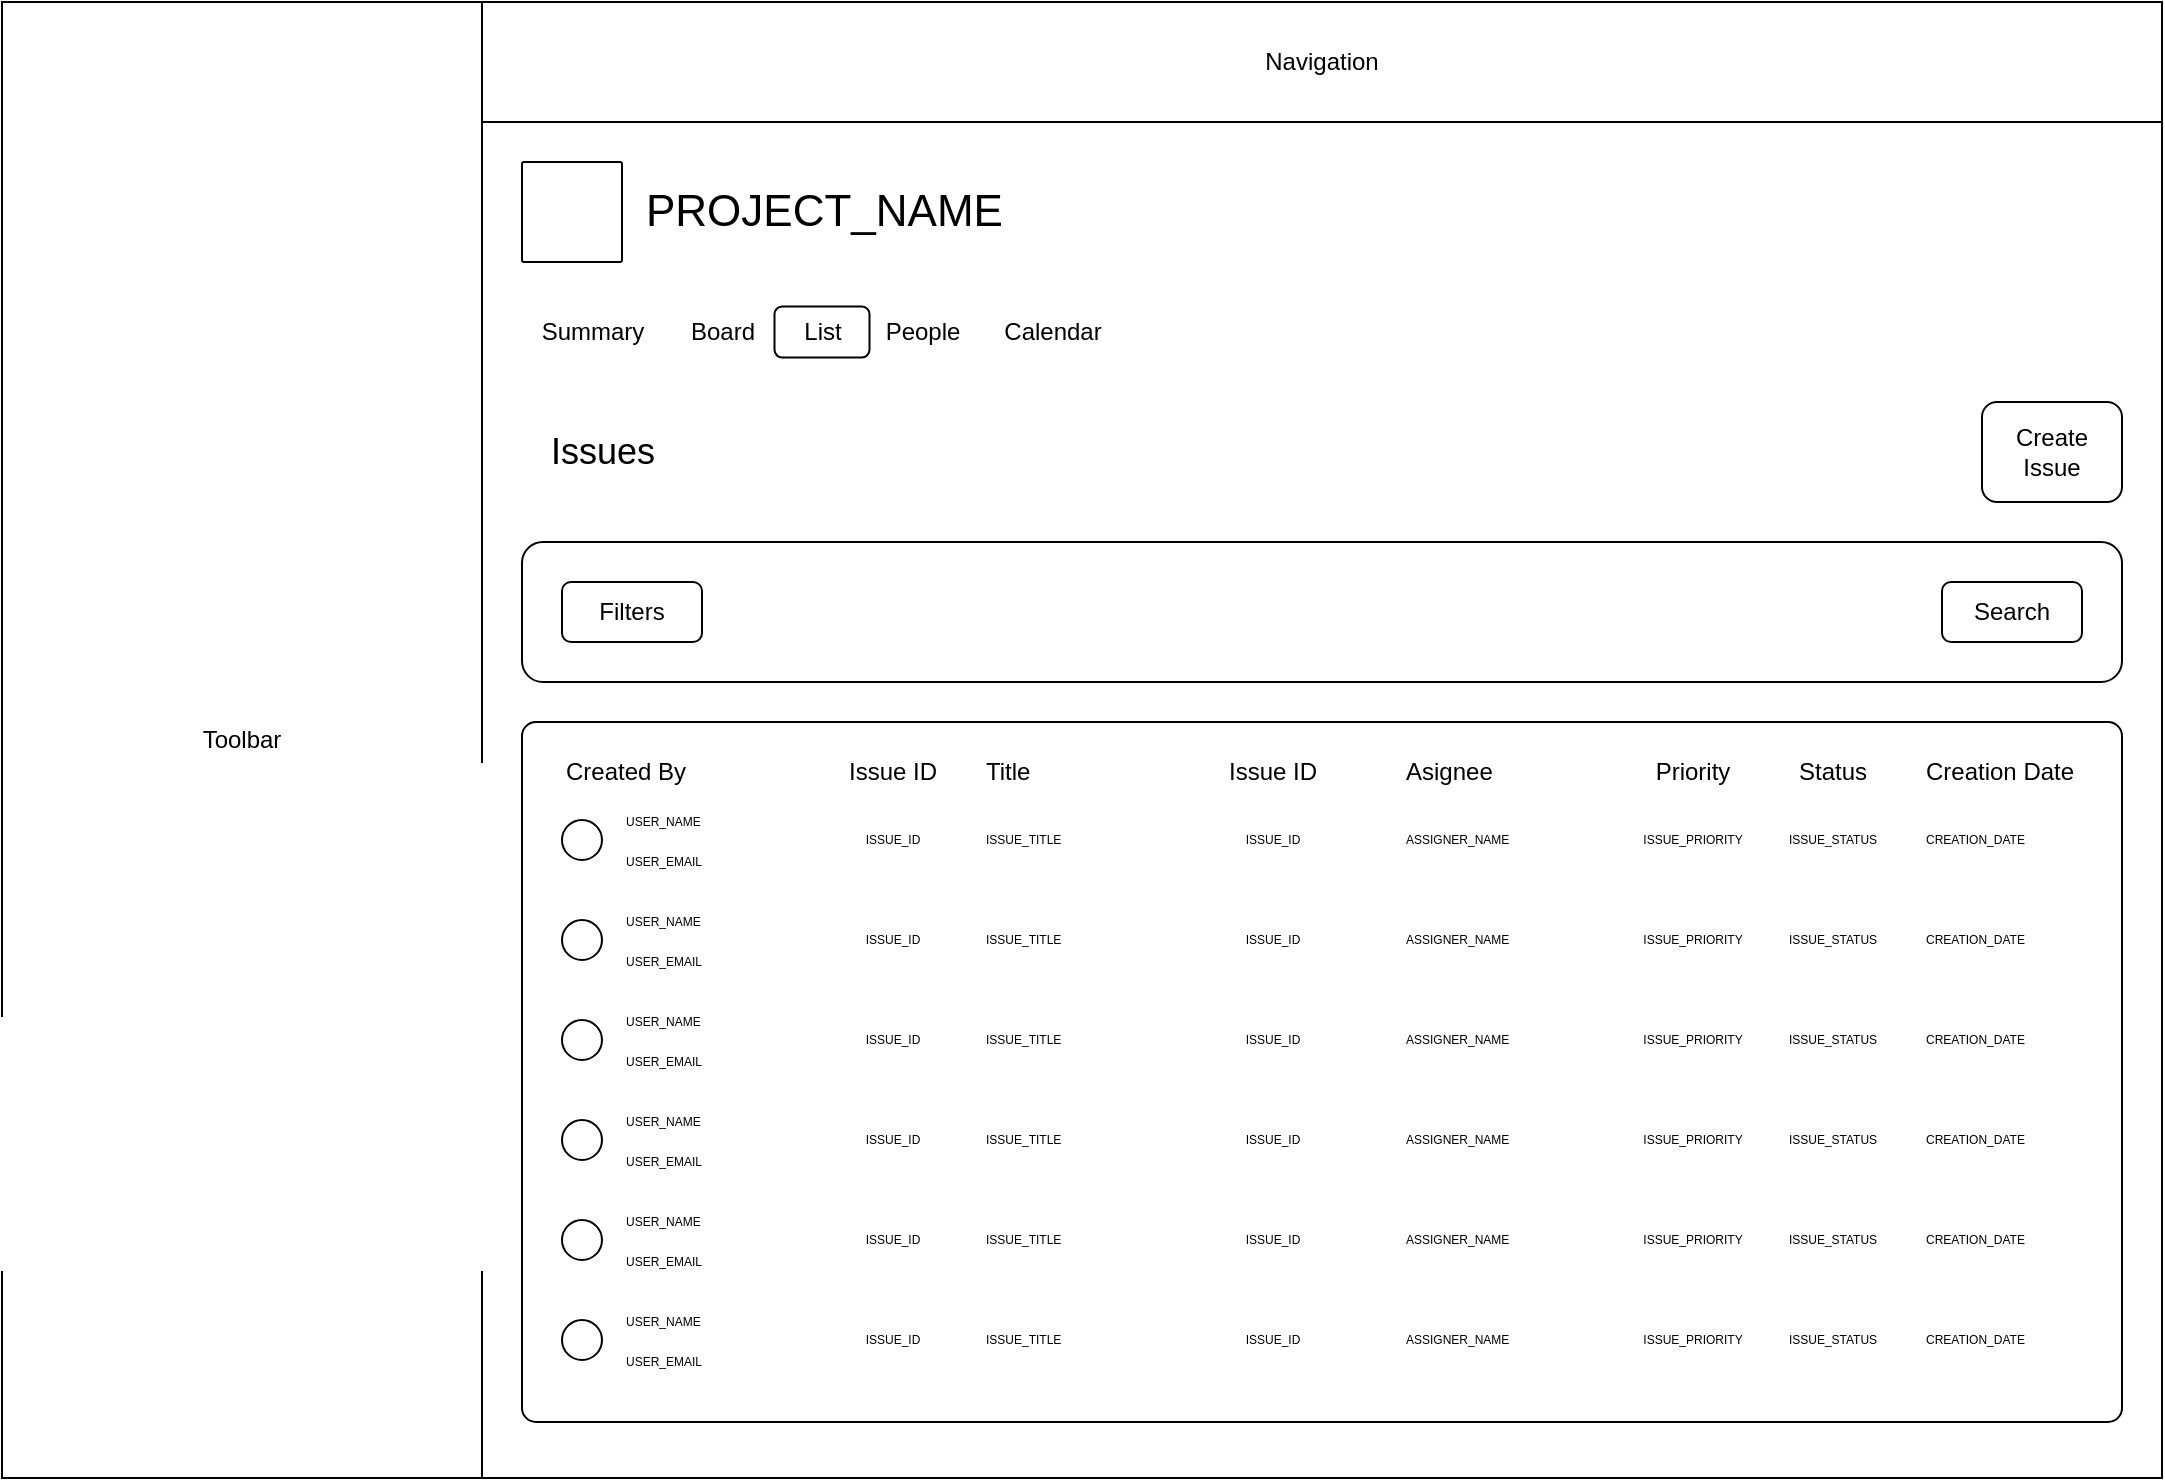 <mxfile>
    <diagram id="ezGQYY76CnPRP2FsOGGO" name="Page-1">
        <mxGraphModel dx="1386" dy="779" grid="1" gridSize="10" guides="1" tooltips="1" connect="1" arrows="1" fold="1" page="1" pageScale="1" pageWidth="1169" pageHeight="827" math="0" shadow="0">
            <root>
                <mxCell id="0"/>
                <mxCell id="1" parent="0"/>
                <mxCell id="2" value="Toolbar" style="rounded=0;whiteSpace=wrap;html=1;" parent="1" vertex="1">
                    <mxGeometry x="45" y="41" width="240" height="738" as="geometry"/>
                </mxCell>
                <mxCell id="3" value="Navigation" style="rounded=0;whiteSpace=wrap;html=1;" parent="1" vertex="1">
                    <mxGeometry x="285" y="41" width="840" height="60" as="geometry"/>
                </mxCell>
                <mxCell id="4" value="" style="rounded=0;whiteSpace=wrap;html=1;" parent="1" vertex="1">
                    <mxGeometry x="285" y="101" width="840" height="678" as="geometry"/>
                </mxCell>
                <mxCell id="5" value="" style="rounded=1;whiteSpace=wrap;html=1;arcSize=2;fillStyle=hatch;gradientColor=none;fillColor=#FFFFFF;" parent="1" vertex="1">
                    <mxGeometry x="305" y="121" width="50" height="50" as="geometry"/>
                </mxCell>
                <mxCell id="7" value="&lt;font style=&quot;font-size: 22px;&quot;&gt;PROJECT_NAME&lt;/font&gt;" style="rounded=0;whiteSpace=wrap;html=1;fillStyle=auto;fillColor=none;gradientColor=none;align=left;strokeColor=none;fontSize=22;verticalAlign=middle;" parent="1" vertex="1">
                    <mxGeometry x="365" y="121" width="170" height="50" as="geometry"/>
                </mxCell>
                <mxCell id="55" value="Summary" style="text;html=1;align=center;verticalAlign=middle;resizable=0;points=[];autosize=1;strokeColor=none;fillColor=none;" parent="1" vertex="1">
                    <mxGeometry x="305" y="191" width="70" height="30" as="geometry"/>
                </mxCell>
                <mxCell id="56" value="Board" style="text;html=1;align=center;verticalAlign=middle;resizable=0;points=[];autosize=1;strokeColor=none;fillColor=none;" parent="1" vertex="1">
                    <mxGeometry x="375" y="191" width="60" height="30" as="geometry"/>
                </mxCell>
                <mxCell id="57" value="List" style="text;html=1;align=center;verticalAlign=middle;resizable=0;points=[];autosize=1;strokeColor=none;fillColor=none;" parent="1" vertex="1">
                    <mxGeometry x="435" y="191" width="40" height="30" as="geometry"/>
                </mxCell>
                <mxCell id="58" value="People" style="text;html=1;align=center;verticalAlign=middle;resizable=0;points=[];autosize=1;strokeColor=none;fillColor=none;" parent="1" vertex="1">
                    <mxGeometry x="475" y="191" width="60" height="30" as="geometry"/>
                </mxCell>
                <mxCell id="59" value="Calendar" style="text;html=1;align=center;verticalAlign=middle;resizable=0;points=[];autosize=1;strokeColor=none;fillColor=none;" parent="1" vertex="1">
                    <mxGeometry x="535" y="191" width="70" height="30" as="geometry"/>
                </mxCell>
                <mxCell id="95" value="" style="rounded=1;whiteSpace=wrap;html=1;fillStyle=auto;fillColor=none;" parent="1" vertex="1">
                    <mxGeometry x="431.25" y="193.25" width="47.5" height="25.5" as="geometry"/>
                </mxCell>
                <mxCell id="129" value="Issues" style="text;html=1;align=center;verticalAlign=middle;resizable=0;points=[];autosize=1;strokeColor=none;fillColor=none;fontSize=18;" parent="1" vertex="1">
                    <mxGeometry x="305" y="246" width="80" height="40" as="geometry"/>
                </mxCell>
                <mxCell id="130" value="Create&lt;br style=&quot;font-size: 12px;&quot;&gt;Issue" style="rounded=1;whiteSpace=wrap;html=1;fontSize=12;" parent="1" vertex="1">
                    <mxGeometry x="1035" y="241" width="70" height="50" as="geometry"/>
                </mxCell>
                <mxCell id="131" value="" style="rounded=1;whiteSpace=wrap;html=1;fontSize=12;" parent="1" vertex="1">
                    <mxGeometry x="305" y="311" width="800" height="70" as="geometry"/>
                </mxCell>
                <mxCell id="132" value="Filters" style="rounded=1;whiteSpace=wrap;html=1;fontSize=12;" parent="1" vertex="1">
                    <mxGeometry x="325" y="331" width="70" height="30" as="geometry"/>
                </mxCell>
                <mxCell id="133" value="Search" style="rounded=1;whiteSpace=wrap;html=1;fontSize=12;" parent="1" vertex="1">
                    <mxGeometry x="1015" y="331" width="70" height="30" as="geometry"/>
                </mxCell>
                <mxCell id="134" value="" style="rounded=1;whiteSpace=wrap;html=1;fontSize=12;arcSize=2;" parent="1" vertex="1">
                    <mxGeometry x="305" y="401" width="800" height="350" as="geometry"/>
                </mxCell>
                <mxCell id="135" value="" style="ellipse;whiteSpace=wrap;html=1;fontSize=12;fillColor=#FFFFFF;fillStyle=hatch;" parent="1" vertex="1">
                    <mxGeometry x="325" y="450" width="20" height="20" as="geometry"/>
                </mxCell>
                <mxCell id="136" value="Created By" style="text;html=1;align=left;verticalAlign=middle;resizable=0;points=[];autosize=1;strokeColor=none;fillColor=none;fontSize=12;" parent="1" vertex="1">
                    <mxGeometry x="325" y="411" width="80" height="30" as="geometry"/>
                </mxCell>
                <mxCell id="137" value="Issue ID" style="text;html=1;align=center;verticalAlign=middle;resizable=0;points=[];autosize=1;strokeColor=none;fillColor=none;fontSize=12;" parent="1" vertex="1">
                    <mxGeometry x="455" y="411" width="70" height="30" as="geometry"/>
                </mxCell>
                <mxCell id="138" value="USER_NAME" style="text;html=1;align=left;verticalAlign=middle;resizable=0;points=[];autosize=1;strokeColor=none;fillColor=none;fontSize=6;" parent="1" vertex="1">
                    <mxGeometry x="355" y="441" width="60" height="20" as="geometry"/>
                </mxCell>
                <mxCell id="139" value="USER_EMAIL" style="text;html=1;align=left;verticalAlign=middle;resizable=0;points=[];autosize=1;strokeColor=none;fillColor=none;fontSize=6;" parent="1" vertex="1">
                    <mxGeometry x="355" y="461" width="60" height="20" as="geometry"/>
                </mxCell>
                <mxCell id="140" value="ISSUE_ID" style="text;html=1;align=center;verticalAlign=middle;resizable=0;points=[];autosize=1;strokeColor=none;fillColor=none;fontSize=6;" parent="1" vertex="1">
                    <mxGeometry x="465" y="450" width="50" height="20" as="geometry"/>
                </mxCell>
                <mxCell id="141" value="Title" style="text;html=1;align=left;verticalAlign=middle;resizable=0;points=[];autosize=1;strokeColor=none;fillColor=none;fontSize=12;" parent="1" vertex="1">
                    <mxGeometry x="535" y="411" width="50" height="30" as="geometry"/>
                </mxCell>
                <mxCell id="142" value="ISSUE_TITLE" style="text;html=1;align=left;verticalAlign=middle;resizable=0;points=[];autosize=1;strokeColor=none;fillColor=none;fontSize=6;" parent="1" vertex="1">
                    <mxGeometry x="535" y="450" width="60" height="20" as="geometry"/>
                </mxCell>
                <mxCell id="143" value="Issue ID" style="text;html=1;align=center;verticalAlign=middle;resizable=0;points=[];autosize=1;strokeColor=none;fillColor=none;fontSize=12;" parent="1" vertex="1">
                    <mxGeometry x="645" y="411" width="70" height="30" as="geometry"/>
                </mxCell>
                <mxCell id="144" value="ISSUE_ID" style="text;html=1;align=center;verticalAlign=middle;resizable=0;points=[];autosize=1;strokeColor=none;fillColor=none;fontSize=6;" parent="1" vertex="1">
                    <mxGeometry x="655" y="450" width="50" height="20" as="geometry"/>
                </mxCell>
                <mxCell id="145" value="Asignee" style="text;html=1;align=left;verticalAlign=middle;resizable=0;points=[];autosize=1;strokeColor=none;fillColor=none;fontSize=12;" parent="1" vertex="1">
                    <mxGeometry x="745" y="411" width="70" height="30" as="geometry"/>
                </mxCell>
                <mxCell id="146" value="ASSIGNER_NAME" style="text;html=1;align=left;verticalAlign=middle;resizable=0;points=[];autosize=1;strokeColor=none;fillColor=none;fontSize=6;" parent="1" vertex="1">
                    <mxGeometry x="745" y="450" width="80" height="20" as="geometry"/>
                </mxCell>
                <mxCell id="147" value="Priority" style="text;html=1;align=center;verticalAlign=middle;resizable=0;points=[];autosize=1;strokeColor=none;fillColor=none;fontSize=12;" parent="1" vertex="1">
                    <mxGeometry x="860" y="411" width="60" height="30" as="geometry"/>
                </mxCell>
                <mxCell id="148" value="ISSUE_PRIORITY" style="text;html=1;align=center;verticalAlign=middle;resizable=0;points=[];autosize=1;strokeColor=none;fillColor=none;fontSize=6;" parent="1" vertex="1">
                    <mxGeometry x="855" y="450" width="70" height="20" as="geometry"/>
                </mxCell>
                <mxCell id="149" value="Status" style="text;html=1;align=center;verticalAlign=middle;resizable=0;points=[];autosize=1;strokeColor=none;fillColor=none;fontSize=12;" parent="1" vertex="1">
                    <mxGeometry x="930" y="411" width="60" height="30" as="geometry"/>
                </mxCell>
                <mxCell id="150" value="ISSUE_STATUS" style="text;html=1;align=center;verticalAlign=middle;resizable=0;points=[];autosize=1;strokeColor=none;fillColor=none;fontSize=6;" parent="1" vertex="1">
                    <mxGeometry x="925" y="450" width="70" height="20" as="geometry"/>
                </mxCell>
                <mxCell id="151" value="Creation Date" style="text;html=1;align=left;verticalAlign=middle;resizable=0;points=[];autosize=1;strokeColor=none;fillColor=none;fontSize=12;" parent="1" vertex="1">
                    <mxGeometry x="1005" y="411" width="100" height="30" as="geometry"/>
                </mxCell>
                <mxCell id="152" value="CREATION_DATE" style="text;html=1;align=left;verticalAlign=middle;resizable=0;points=[];autosize=1;strokeColor=none;fillColor=none;fontSize=6;" parent="1" vertex="1">
                    <mxGeometry x="1005" y="450" width="70" height="20" as="geometry"/>
                </mxCell>
                <mxCell id="153" value="" style="ellipse;whiteSpace=wrap;html=1;fontSize=12;fillColor=#FFFFFF;fillStyle=hatch;" parent="1" vertex="1">
                    <mxGeometry x="325" y="500" width="20" height="20" as="geometry"/>
                </mxCell>
                <mxCell id="154" value="USER_NAME" style="text;html=1;align=left;verticalAlign=middle;resizable=0;points=[];autosize=1;strokeColor=none;fillColor=none;fontSize=6;" parent="1" vertex="1">
                    <mxGeometry x="355" y="491" width="60" height="20" as="geometry"/>
                </mxCell>
                <mxCell id="155" value="USER_EMAIL" style="text;html=1;align=left;verticalAlign=middle;resizable=0;points=[];autosize=1;strokeColor=none;fillColor=none;fontSize=6;" parent="1" vertex="1">
                    <mxGeometry x="355" y="511" width="60" height="20" as="geometry"/>
                </mxCell>
                <mxCell id="156" value="ISSUE_ID" style="text;html=1;align=center;verticalAlign=middle;resizable=0;points=[];autosize=1;strokeColor=none;fillColor=none;fontSize=6;" parent="1" vertex="1">
                    <mxGeometry x="465" y="500" width="50" height="20" as="geometry"/>
                </mxCell>
                <mxCell id="157" value="ISSUE_TITLE" style="text;html=1;align=left;verticalAlign=middle;resizable=0;points=[];autosize=1;strokeColor=none;fillColor=none;fontSize=6;" parent="1" vertex="1">
                    <mxGeometry x="535" y="500" width="60" height="20" as="geometry"/>
                </mxCell>
                <mxCell id="158" value="ISSUE_ID" style="text;html=1;align=center;verticalAlign=middle;resizable=0;points=[];autosize=1;strokeColor=none;fillColor=none;fontSize=6;" parent="1" vertex="1">
                    <mxGeometry x="655" y="500" width="50" height="20" as="geometry"/>
                </mxCell>
                <mxCell id="159" value="ASSIGNER_NAME" style="text;html=1;align=left;verticalAlign=middle;resizable=0;points=[];autosize=1;strokeColor=none;fillColor=none;fontSize=6;" parent="1" vertex="1">
                    <mxGeometry x="745" y="500" width="80" height="20" as="geometry"/>
                </mxCell>
                <mxCell id="160" value="ISSUE_PRIORITY" style="text;html=1;align=center;verticalAlign=middle;resizable=0;points=[];autosize=1;strokeColor=none;fillColor=none;fontSize=6;" parent="1" vertex="1">
                    <mxGeometry x="855" y="500" width="70" height="20" as="geometry"/>
                </mxCell>
                <mxCell id="161" value="ISSUE_STATUS" style="text;html=1;align=center;verticalAlign=middle;resizable=0;points=[];autosize=1;strokeColor=none;fillColor=none;fontSize=6;" parent="1" vertex="1">
                    <mxGeometry x="925" y="500" width="70" height="20" as="geometry"/>
                </mxCell>
                <mxCell id="162" value="CREATION_DATE" style="text;html=1;align=left;verticalAlign=middle;resizable=0;points=[];autosize=1;strokeColor=none;fillColor=none;fontSize=6;" parent="1" vertex="1">
                    <mxGeometry x="1005" y="500" width="70" height="20" as="geometry"/>
                </mxCell>
                <mxCell id="163" value="" style="ellipse;whiteSpace=wrap;html=1;fontSize=12;fillColor=#FFFFFF;fillStyle=hatch;" parent="1" vertex="1">
                    <mxGeometry x="325" y="550" width="20" height="20" as="geometry"/>
                </mxCell>
                <mxCell id="164" value="USER_NAME" style="text;html=1;align=left;verticalAlign=middle;resizable=0;points=[];autosize=1;strokeColor=none;fillColor=none;fontSize=6;" parent="1" vertex="1">
                    <mxGeometry x="355" y="541" width="60" height="20" as="geometry"/>
                </mxCell>
                <mxCell id="165" value="USER_EMAIL" style="text;html=1;align=left;verticalAlign=middle;resizable=0;points=[];autosize=1;strokeColor=none;fillColor=none;fontSize=6;" parent="1" vertex="1">
                    <mxGeometry x="355" y="561" width="60" height="20" as="geometry"/>
                </mxCell>
                <mxCell id="166" value="ISSUE_ID" style="text;html=1;align=center;verticalAlign=middle;resizable=0;points=[];autosize=1;strokeColor=none;fillColor=none;fontSize=6;" parent="1" vertex="1">
                    <mxGeometry x="465" y="550" width="50" height="20" as="geometry"/>
                </mxCell>
                <mxCell id="167" value="ISSUE_TITLE" style="text;html=1;align=left;verticalAlign=middle;resizable=0;points=[];autosize=1;strokeColor=none;fillColor=none;fontSize=6;" parent="1" vertex="1">
                    <mxGeometry x="535" y="550" width="60" height="20" as="geometry"/>
                </mxCell>
                <mxCell id="168" value="ISSUE_ID" style="text;html=1;align=center;verticalAlign=middle;resizable=0;points=[];autosize=1;strokeColor=none;fillColor=none;fontSize=6;" parent="1" vertex="1">
                    <mxGeometry x="655" y="550" width="50" height="20" as="geometry"/>
                </mxCell>
                <mxCell id="169" value="ASSIGNER_NAME" style="text;html=1;align=left;verticalAlign=middle;resizable=0;points=[];autosize=1;strokeColor=none;fillColor=none;fontSize=6;" parent="1" vertex="1">
                    <mxGeometry x="745" y="550" width="80" height="20" as="geometry"/>
                </mxCell>
                <mxCell id="170" value="ISSUE_PRIORITY" style="text;html=1;align=center;verticalAlign=middle;resizable=0;points=[];autosize=1;strokeColor=none;fillColor=none;fontSize=6;" parent="1" vertex="1">
                    <mxGeometry x="855" y="550" width="70" height="20" as="geometry"/>
                </mxCell>
                <mxCell id="171" value="ISSUE_STATUS" style="text;html=1;align=center;verticalAlign=middle;resizable=0;points=[];autosize=1;strokeColor=none;fillColor=none;fontSize=6;" parent="1" vertex="1">
                    <mxGeometry x="925" y="550" width="70" height="20" as="geometry"/>
                </mxCell>
                <mxCell id="172" value="CREATION_DATE" style="text;html=1;align=left;verticalAlign=middle;resizable=0;points=[];autosize=1;strokeColor=none;fillColor=none;fontSize=6;" parent="1" vertex="1">
                    <mxGeometry x="1005" y="550" width="70" height="20" as="geometry"/>
                </mxCell>
                <mxCell id="173" value="" style="ellipse;whiteSpace=wrap;html=1;fontSize=12;fillColor=#FFFFFF;fillStyle=hatch;" parent="1" vertex="1">
                    <mxGeometry x="325" y="600" width="20" height="20" as="geometry"/>
                </mxCell>
                <mxCell id="174" value="USER_NAME" style="text;html=1;align=left;verticalAlign=middle;resizable=0;points=[];autosize=1;strokeColor=none;fillColor=none;fontSize=6;" parent="1" vertex="1">
                    <mxGeometry x="355" y="591" width="60" height="20" as="geometry"/>
                </mxCell>
                <mxCell id="175" value="USER_EMAIL" style="text;html=1;align=left;verticalAlign=middle;resizable=0;points=[];autosize=1;strokeColor=none;fillColor=none;fontSize=6;" parent="1" vertex="1">
                    <mxGeometry x="355" y="611" width="60" height="20" as="geometry"/>
                </mxCell>
                <mxCell id="176" value="ISSUE_ID" style="text;html=1;align=center;verticalAlign=middle;resizable=0;points=[];autosize=1;strokeColor=none;fillColor=none;fontSize=6;" parent="1" vertex="1">
                    <mxGeometry x="465" y="600" width="50" height="20" as="geometry"/>
                </mxCell>
                <mxCell id="177" value="ISSUE_TITLE" style="text;html=1;align=left;verticalAlign=middle;resizable=0;points=[];autosize=1;strokeColor=none;fillColor=none;fontSize=6;" parent="1" vertex="1">
                    <mxGeometry x="535" y="600" width="60" height="20" as="geometry"/>
                </mxCell>
                <mxCell id="178" value="ISSUE_ID" style="text;html=1;align=center;verticalAlign=middle;resizable=0;points=[];autosize=1;strokeColor=none;fillColor=none;fontSize=6;" parent="1" vertex="1">
                    <mxGeometry x="655" y="600" width="50" height="20" as="geometry"/>
                </mxCell>
                <mxCell id="179" value="ASSIGNER_NAME" style="text;html=1;align=left;verticalAlign=middle;resizable=0;points=[];autosize=1;strokeColor=none;fillColor=none;fontSize=6;" parent="1" vertex="1">
                    <mxGeometry x="745" y="600" width="80" height="20" as="geometry"/>
                </mxCell>
                <mxCell id="180" value="ISSUE_PRIORITY" style="text;html=1;align=center;verticalAlign=middle;resizable=0;points=[];autosize=1;strokeColor=none;fillColor=none;fontSize=6;" parent="1" vertex="1">
                    <mxGeometry x="855" y="600" width="70" height="20" as="geometry"/>
                </mxCell>
                <mxCell id="181" value="ISSUE_STATUS" style="text;html=1;align=center;verticalAlign=middle;resizable=0;points=[];autosize=1;strokeColor=none;fillColor=none;fontSize=6;" parent="1" vertex="1">
                    <mxGeometry x="925" y="600" width="70" height="20" as="geometry"/>
                </mxCell>
                <mxCell id="182" value="CREATION_DATE" style="text;html=1;align=left;verticalAlign=middle;resizable=0;points=[];autosize=1;strokeColor=none;fillColor=none;fontSize=6;" parent="1" vertex="1">
                    <mxGeometry x="1005" y="600" width="70" height="20" as="geometry"/>
                </mxCell>
                <mxCell id="183" value="" style="ellipse;whiteSpace=wrap;html=1;fontSize=12;fillColor=#FFFFFF;fillStyle=hatch;" parent="1" vertex="1">
                    <mxGeometry x="325" y="650" width="20" height="20" as="geometry"/>
                </mxCell>
                <mxCell id="184" value="USER_NAME" style="text;html=1;align=left;verticalAlign=middle;resizable=0;points=[];autosize=1;strokeColor=none;fillColor=none;fontSize=6;" parent="1" vertex="1">
                    <mxGeometry x="355" y="641" width="60" height="20" as="geometry"/>
                </mxCell>
                <mxCell id="185" value="USER_EMAIL" style="text;html=1;align=left;verticalAlign=middle;resizable=0;points=[];autosize=1;strokeColor=none;fillColor=none;fontSize=6;" parent="1" vertex="1">
                    <mxGeometry x="355" y="661" width="60" height="20" as="geometry"/>
                </mxCell>
                <mxCell id="186" value="ISSUE_ID" style="text;html=1;align=center;verticalAlign=middle;resizable=0;points=[];autosize=1;strokeColor=none;fillColor=none;fontSize=6;" parent="1" vertex="1">
                    <mxGeometry x="465" y="650" width="50" height="20" as="geometry"/>
                </mxCell>
                <mxCell id="187" value="ISSUE_TITLE" style="text;html=1;align=left;verticalAlign=middle;resizable=0;points=[];autosize=1;strokeColor=none;fillColor=none;fontSize=6;" parent="1" vertex="1">
                    <mxGeometry x="535" y="650" width="60" height="20" as="geometry"/>
                </mxCell>
                <mxCell id="188" value="ISSUE_ID" style="text;html=1;align=center;verticalAlign=middle;resizable=0;points=[];autosize=1;strokeColor=none;fillColor=none;fontSize=6;" parent="1" vertex="1">
                    <mxGeometry x="655" y="650" width="50" height="20" as="geometry"/>
                </mxCell>
                <mxCell id="189" value="ASSIGNER_NAME" style="text;html=1;align=left;verticalAlign=middle;resizable=0;points=[];autosize=1;strokeColor=none;fillColor=none;fontSize=6;" parent="1" vertex="1">
                    <mxGeometry x="745" y="650" width="80" height="20" as="geometry"/>
                </mxCell>
                <mxCell id="190" value="ISSUE_PRIORITY" style="text;html=1;align=center;verticalAlign=middle;resizable=0;points=[];autosize=1;strokeColor=none;fillColor=none;fontSize=6;" parent="1" vertex="1">
                    <mxGeometry x="855" y="650" width="70" height="20" as="geometry"/>
                </mxCell>
                <mxCell id="191" value="ISSUE_STATUS" style="text;html=1;align=center;verticalAlign=middle;resizable=0;points=[];autosize=1;strokeColor=none;fillColor=none;fontSize=6;" parent="1" vertex="1">
                    <mxGeometry x="925" y="650" width="70" height="20" as="geometry"/>
                </mxCell>
                <mxCell id="192" value="CREATION_DATE" style="text;html=1;align=left;verticalAlign=middle;resizable=0;points=[];autosize=1;strokeColor=none;fillColor=none;fontSize=6;" parent="1" vertex="1">
                    <mxGeometry x="1005" y="650" width="70" height="20" as="geometry"/>
                </mxCell>
                <mxCell id="193" value="" style="ellipse;whiteSpace=wrap;html=1;fontSize=12;fillColor=#FFFFFF;fillStyle=hatch;" parent="1" vertex="1">
                    <mxGeometry x="325" y="700" width="20" height="20" as="geometry"/>
                </mxCell>
                <mxCell id="194" value="USER_NAME" style="text;html=1;align=left;verticalAlign=middle;resizable=0;points=[];autosize=1;strokeColor=none;fillColor=none;fontSize=6;" parent="1" vertex="1">
                    <mxGeometry x="355" y="691" width="60" height="20" as="geometry"/>
                </mxCell>
                <mxCell id="195" value="USER_EMAIL" style="text;html=1;align=left;verticalAlign=middle;resizable=0;points=[];autosize=1;strokeColor=none;fillColor=none;fontSize=6;" parent="1" vertex="1">
                    <mxGeometry x="355" y="711" width="60" height="20" as="geometry"/>
                </mxCell>
                <mxCell id="196" value="ISSUE_ID" style="text;html=1;align=center;verticalAlign=middle;resizable=0;points=[];autosize=1;strokeColor=none;fillColor=none;fontSize=6;" parent="1" vertex="1">
                    <mxGeometry x="465" y="700" width="50" height="20" as="geometry"/>
                </mxCell>
                <mxCell id="197" value="ISSUE_TITLE" style="text;html=1;align=left;verticalAlign=middle;resizable=0;points=[];autosize=1;strokeColor=none;fillColor=none;fontSize=6;" parent="1" vertex="1">
                    <mxGeometry x="535" y="700" width="60" height="20" as="geometry"/>
                </mxCell>
                <mxCell id="198" value="ISSUE_ID" style="text;html=1;align=center;verticalAlign=middle;resizable=0;points=[];autosize=1;strokeColor=none;fillColor=none;fontSize=6;" parent="1" vertex="1">
                    <mxGeometry x="655" y="700" width="50" height="20" as="geometry"/>
                </mxCell>
                <mxCell id="199" value="ASSIGNER_NAME" style="text;html=1;align=left;verticalAlign=middle;resizable=0;points=[];autosize=1;strokeColor=none;fillColor=none;fontSize=6;" parent="1" vertex="1">
                    <mxGeometry x="745" y="700" width="80" height="20" as="geometry"/>
                </mxCell>
                <mxCell id="200" value="ISSUE_PRIORITY" style="text;html=1;align=center;verticalAlign=middle;resizable=0;points=[];autosize=1;strokeColor=none;fillColor=none;fontSize=6;" parent="1" vertex="1">
                    <mxGeometry x="855" y="700" width="70" height="20" as="geometry"/>
                </mxCell>
                <mxCell id="201" value="ISSUE_STATUS" style="text;html=1;align=center;verticalAlign=middle;resizable=0;points=[];autosize=1;strokeColor=none;fillColor=none;fontSize=6;" parent="1" vertex="1">
                    <mxGeometry x="925" y="700" width="70" height="20" as="geometry"/>
                </mxCell>
                <mxCell id="202" value="CREATION_DATE" style="text;html=1;align=left;verticalAlign=middle;resizable=0;points=[];autosize=1;strokeColor=none;fillColor=none;fontSize=6;" parent="1" vertex="1">
                    <mxGeometry x="1005" y="700" width="70" height="20" as="geometry"/>
                </mxCell>
            </root>
        </mxGraphModel>
    </diagram>
</mxfile>